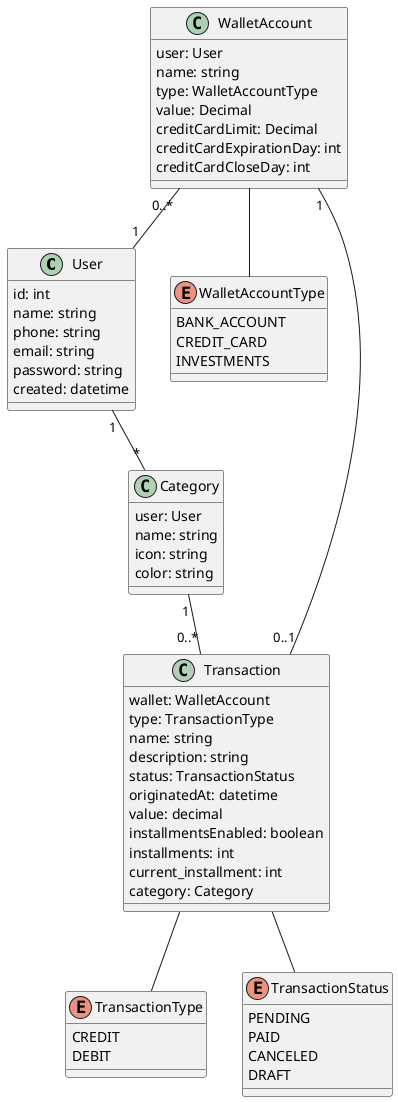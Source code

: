@startuml

class User {
  id: int
  name: string
  phone: string
  email: string
  password: string
  created: datetime
}

class Category {
  user: User
  name: string
  icon: string
  color: string 
}

enum WalletAccountType {
  BANK_ACCOUNT
  CREDIT_CARD
  INVESTMENTS
}
class WalletAccount {
  user: User
  name: string
  type: WalletAccountType
  value: Decimal
  creditCardLimit: Decimal
  creditCardExpirationDay: int
  creditCardCloseDay: int
}

enum TransactionType {
  CREDIT 
  DEBIT
}
enum TransactionStatus {
  PENDING
  PAID
  CANCELED
  DRAFT
}
class Transaction {
  wallet: WalletAccount
  type: TransactionType
  name: string
  description: string
  status: TransactionStatus
  originatedAt: datetime
  value: decimal
  installmentsEnabled: boolean
  installments: int
  current_installment: int
  category: Category
}

WalletAccount -- WalletAccountType
Transaction -- TransactionType
Transaction -- TransactionStatus

User "1" -- "*" Category
WalletAccount "0..*" -- "1" User
WalletAccount "1" -- "0..1" Transaction
Category "1" -- "0..*" Transaction

@enduml